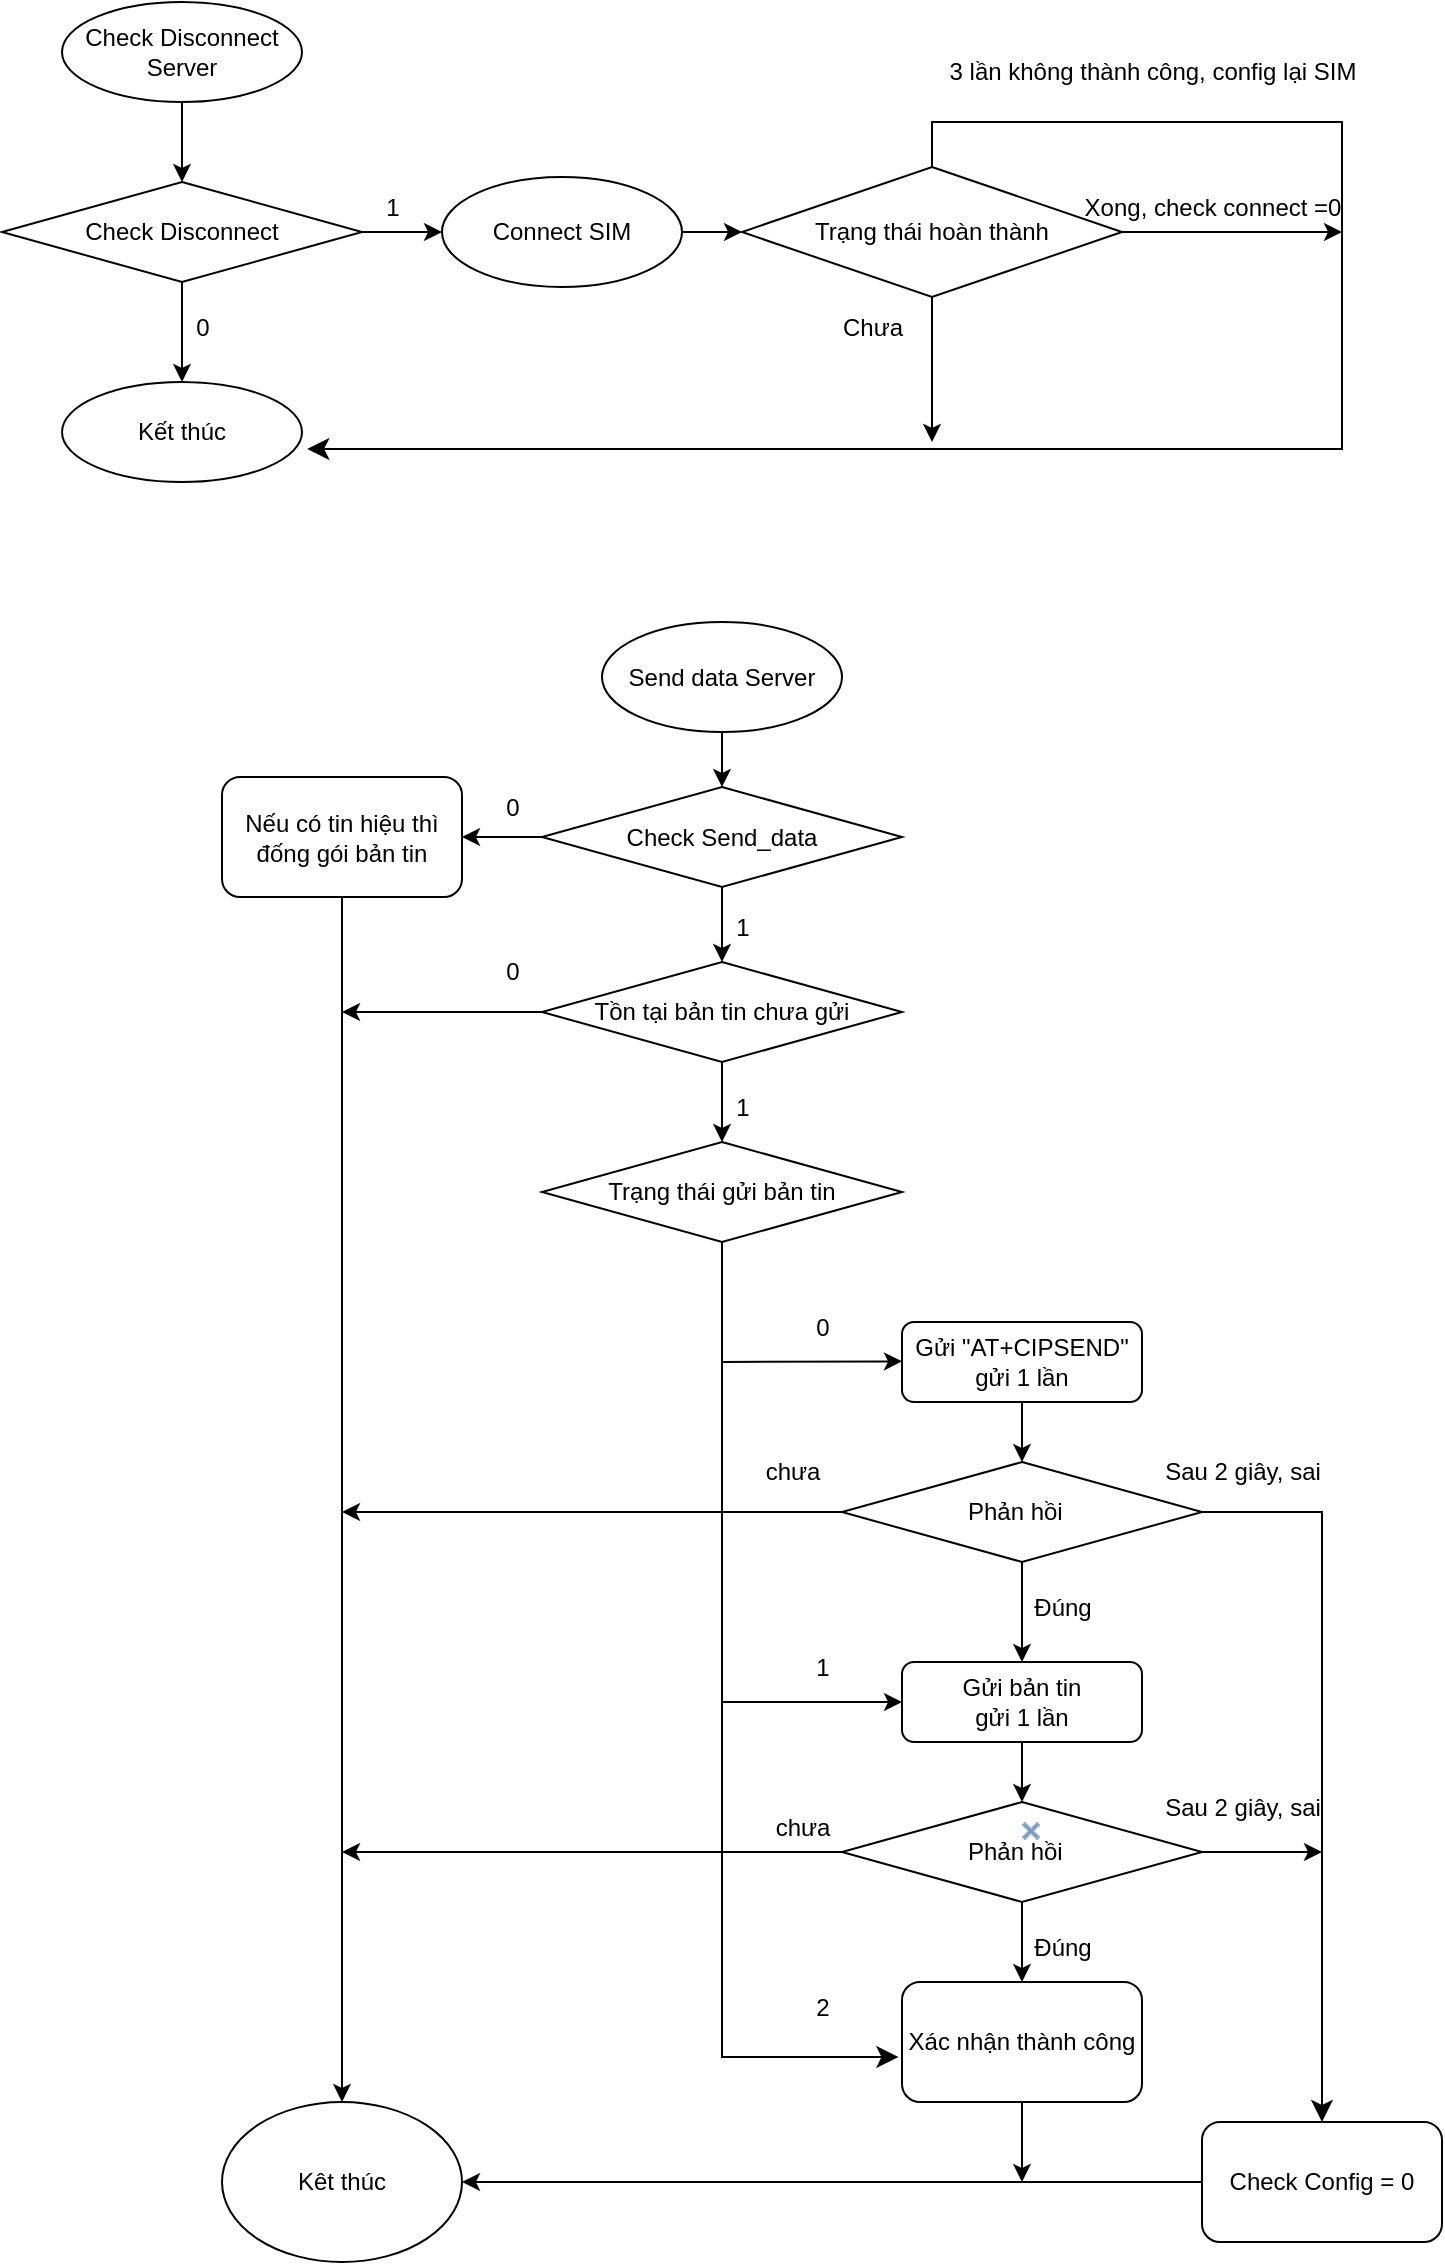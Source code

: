 <mxfile version="21.3.2" type="device">
  <diagram name="Trang-1" id="saQnZeD34IyyUcUkiqRI">
    <mxGraphModel dx="770" dy="483" grid="1" gridSize="10" guides="1" tooltips="1" connect="1" arrows="1" fold="1" page="1" pageScale="1" pageWidth="827" pageHeight="1169" math="0" shadow="0">
      <root>
        <mxCell id="0" />
        <mxCell id="1" parent="0" />
        <mxCell id="_6GzWwc_408e7fxmxOcH-1" value="Check Disconnect Server" style="ellipse;whiteSpace=wrap;html=1;" parent="1" vertex="1">
          <mxGeometry x="60" y="10" width="120" height="50" as="geometry" />
        </mxCell>
        <mxCell id="_6GzWwc_408e7fxmxOcH-2" value="Check Disconnect" style="rhombus;whiteSpace=wrap;html=1;" parent="1" vertex="1">
          <mxGeometry x="30" y="100" width="180" height="50" as="geometry" />
        </mxCell>
        <mxCell id="_6GzWwc_408e7fxmxOcH-4" value="Kết thúc" style="ellipse;whiteSpace=wrap;html=1;" parent="1" vertex="1">
          <mxGeometry x="60" y="200" width="120" height="50" as="geometry" />
        </mxCell>
        <mxCell id="_6GzWwc_408e7fxmxOcH-6" value="" style="edgeStyle=none;orthogonalLoop=1;jettySize=auto;html=1;rounded=0;exitX=0.5;exitY=1;exitDx=0;exitDy=0;entryX=0.5;entryY=0;entryDx=0;entryDy=0;" parent="1" source="_6GzWwc_408e7fxmxOcH-1" target="_6GzWwc_408e7fxmxOcH-2" edge="1">
          <mxGeometry width="100" relative="1" as="geometry">
            <mxPoint x="90" y="80" as="sourcePoint" />
            <mxPoint x="190" y="80" as="targetPoint" />
            <Array as="points" />
          </mxGeometry>
        </mxCell>
        <mxCell id="_6GzWwc_408e7fxmxOcH-7" value="" style="edgeStyle=none;orthogonalLoop=1;jettySize=auto;html=1;rounded=0;exitX=0.5;exitY=1;exitDx=0;exitDy=0;entryX=0.5;entryY=0;entryDx=0;entryDy=0;" parent="1" source="_6GzWwc_408e7fxmxOcH-2" target="_6GzWwc_408e7fxmxOcH-4" edge="1">
          <mxGeometry width="100" relative="1" as="geometry">
            <mxPoint x="90" y="180" as="sourcePoint" />
            <mxPoint x="190" y="180" as="targetPoint" />
            <Array as="points" />
          </mxGeometry>
        </mxCell>
        <mxCell id="_6GzWwc_408e7fxmxOcH-9" value="Connect SIM" style="ellipse;whiteSpace=wrap;html=1;" parent="1" vertex="1">
          <mxGeometry x="250" y="97.5" width="120" height="55" as="geometry" />
        </mxCell>
        <mxCell id="_6GzWwc_408e7fxmxOcH-10" value="" style="edgeStyle=none;orthogonalLoop=1;jettySize=auto;html=1;rounded=0;exitX=1;exitY=0.5;exitDx=0;exitDy=0;entryX=0;entryY=0.5;entryDx=0;entryDy=0;" parent="1" source="_6GzWwc_408e7fxmxOcH-2" target="_6GzWwc_408e7fxmxOcH-9" edge="1">
          <mxGeometry width="100" relative="1" as="geometry">
            <mxPoint x="170" y="150" as="sourcePoint" />
            <mxPoint x="270" y="150" as="targetPoint" />
            <Array as="points" />
          </mxGeometry>
        </mxCell>
        <mxCell id="_6GzWwc_408e7fxmxOcH-12" value="0" style="text;html=1;align=center;verticalAlign=middle;resizable=0;points=[];autosize=1;strokeColor=none;fillColor=none;" parent="1" vertex="1">
          <mxGeometry x="115" y="158" width="30" height="30" as="geometry" />
        </mxCell>
        <mxCell id="_6GzWwc_408e7fxmxOcH-13" value="1" style="text;html=1;align=center;verticalAlign=middle;resizable=0;points=[];autosize=1;strokeColor=none;fillColor=none;" parent="1" vertex="1">
          <mxGeometry x="210" y="97.5" width="30" height="30" as="geometry" />
        </mxCell>
        <mxCell id="_6GzWwc_408e7fxmxOcH-14" value="Send data Server" style="ellipse;whiteSpace=wrap;html=1;" parent="1" vertex="1">
          <mxGeometry x="330" y="320" width="120" height="55" as="geometry" />
        </mxCell>
        <mxCell id="_6GzWwc_408e7fxmxOcH-15" value="Check Send_data" style="rhombus;whiteSpace=wrap;html=1;" parent="1" vertex="1">
          <mxGeometry x="300" y="402.5" width="180" height="50" as="geometry" />
        </mxCell>
        <mxCell id="_6GzWwc_408e7fxmxOcH-16" value="" style="edgeStyle=none;orthogonalLoop=1;jettySize=auto;html=1;rounded=0;exitX=0.5;exitY=1;exitDx=0;exitDy=0;entryX=0.5;entryY=0;entryDx=0;entryDy=0;" parent="1" source="_6GzWwc_408e7fxmxOcH-14" target="_6GzWwc_408e7fxmxOcH-15" edge="1">
          <mxGeometry width="100" relative="1" as="geometry">
            <mxPoint x="380" y="385" as="sourcePoint" />
            <mxPoint x="480" y="385" as="targetPoint" />
            <Array as="points" />
          </mxGeometry>
        </mxCell>
        <mxCell id="_6GzWwc_408e7fxmxOcH-17" value="Nếu có tin hiệu thì đống gói bản tin" style="rounded=1;whiteSpace=wrap;html=1;" parent="1" vertex="1">
          <mxGeometry x="140" y="397.5" width="120" height="60" as="geometry" />
        </mxCell>
        <mxCell id="_6GzWwc_408e7fxmxOcH-19" value="" style="edgeStyle=none;orthogonalLoop=1;jettySize=auto;html=1;rounded=0;exitX=0;exitY=0.5;exitDx=0;exitDy=0;entryX=1;entryY=0.5;entryDx=0;entryDy=0;" parent="1" source="_6GzWwc_408e7fxmxOcH-15" target="_6GzWwc_408e7fxmxOcH-17" edge="1">
          <mxGeometry width="100" relative="1" as="geometry">
            <mxPoint x="270" y="480" as="sourcePoint" />
            <mxPoint x="370" y="480" as="targetPoint" />
            <Array as="points" />
          </mxGeometry>
        </mxCell>
        <mxCell id="_6GzWwc_408e7fxmxOcH-20" value="" style="edgeStyle=none;orthogonalLoop=1;jettySize=auto;html=1;rounded=0;exitX=0.5;exitY=1;exitDx=0;exitDy=0;" parent="1" source="_6GzWwc_408e7fxmxOcH-15" edge="1">
          <mxGeometry width="100" relative="1" as="geometry">
            <mxPoint x="350" y="520" as="sourcePoint" />
            <mxPoint x="390" y="490" as="targetPoint" />
            <Array as="points" />
          </mxGeometry>
        </mxCell>
        <mxCell id="_6GzWwc_408e7fxmxOcH-21" value="Tồn tại bản tin chưa gửi" style="rhombus;whiteSpace=wrap;html=1;" parent="1" vertex="1">
          <mxGeometry x="300" y="490" width="180" height="50" as="geometry" />
        </mxCell>
        <mxCell id="_6GzWwc_408e7fxmxOcH-23" value="Trạng thái gửi bản tin" style="rhombus;whiteSpace=wrap;html=1;" parent="1" vertex="1">
          <mxGeometry x="300" y="580" width="180" height="50" as="geometry" />
        </mxCell>
        <mxCell id="_6GzWwc_408e7fxmxOcH-24" value="Gửi &quot;AT+CIPSEND&quot;&lt;br&gt;gửi 1 lần" style="rounded=1;whiteSpace=wrap;html=1;" parent="1" vertex="1">
          <mxGeometry x="480" y="670" width="120" height="40" as="geometry" />
        </mxCell>
        <mxCell id="_6GzWwc_408e7fxmxOcH-26" value="Phản hồi&amp;nbsp;&amp;nbsp;" style="rhombus;whiteSpace=wrap;html=1;" parent="1" vertex="1">
          <mxGeometry x="450" y="740" width="180" height="50" as="geometry" />
        </mxCell>
        <mxCell id="_6GzWwc_408e7fxmxOcH-27" value="Gửi bản tin&lt;br&gt;gửi 1 lần" style="rounded=1;whiteSpace=wrap;html=1;" parent="1" vertex="1">
          <mxGeometry x="480" y="840" width="120" height="40" as="geometry" />
        </mxCell>
        <mxCell id="_6GzWwc_408e7fxmxOcH-28" value="Xác nhận thành công" style="rounded=1;whiteSpace=wrap;html=1;" parent="1" vertex="1">
          <mxGeometry x="480" y="1000" width="120" height="60" as="geometry" />
        </mxCell>
        <mxCell id="_6GzWwc_408e7fxmxOcH-29" value="Phản hồi&amp;nbsp;&amp;nbsp;" style="rhombus;whiteSpace=wrap;html=1;" parent="1" vertex="1">
          <mxGeometry x="450" y="910" width="180" height="50" as="geometry" />
        </mxCell>
        <mxCell id="_6GzWwc_408e7fxmxOcH-30" value="Kêt thúc" style="ellipse;whiteSpace=wrap;html=1;" parent="1" vertex="1">
          <mxGeometry x="140" y="1060" width="120" height="80" as="geometry" />
        </mxCell>
        <mxCell id="_6GzWwc_408e7fxmxOcH-31" value="" style="edgeStyle=none;orthogonalLoop=1;jettySize=auto;html=1;rounded=0;entryX=0.5;entryY=0;entryDx=0;entryDy=0;exitX=0.5;exitY=1;exitDx=0;exitDy=0;" parent="1" source="_6GzWwc_408e7fxmxOcH-17" target="_6GzWwc_408e7fxmxOcH-30" edge="1">
          <mxGeometry width="100" relative="1" as="geometry">
            <mxPoint x="150" y="730" as="sourcePoint" />
            <mxPoint x="250" y="730" as="targetPoint" />
            <Array as="points" />
          </mxGeometry>
        </mxCell>
        <mxCell id="_6GzWwc_408e7fxmxOcH-32" value="" style="edgeStyle=none;orthogonalLoop=1;jettySize=auto;html=1;rounded=0;exitX=0;exitY=0.5;exitDx=0;exitDy=0;" parent="1" source="_6GzWwc_408e7fxmxOcH-21" edge="1">
          <mxGeometry width="100" relative="1" as="geometry">
            <mxPoint x="190" y="510" as="sourcePoint" />
            <mxPoint x="200" y="515" as="targetPoint" />
            <Array as="points" />
          </mxGeometry>
        </mxCell>
        <mxCell id="_6GzWwc_408e7fxmxOcH-33" value="" style="edgeStyle=none;orthogonalLoop=1;jettySize=auto;html=1;rounded=0;exitX=0.5;exitY=1;exitDx=0;exitDy=0;entryX=0.5;entryY=0;entryDx=0;entryDy=0;" parent="1" source="_6GzWwc_408e7fxmxOcH-21" target="_6GzWwc_408e7fxmxOcH-23" edge="1">
          <mxGeometry width="100" relative="1" as="geometry">
            <mxPoint x="370" y="570" as="sourcePoint" />
            <mxPoint x="470" y="570" as="targetPoint" />
            <Array as="points" />
          </mxGeometry>
        </mxCell>
        <mxCell id="_6GzWwc_408e7fxmxOcH-34" value="" style="edgeStyle=segmentEdgeStyle;endArrow=classic;html=1;curved=0;rounded=0;endSize=8;startSize=8;sourcePerimeterSpacing=0;targetPerimeterSpacing=0;exitX=0.5;exitY=1;exitDx=0;exitDy=0;entryX=-0.015;entryY=0.625;entryDx=0;entryDy=0;entryPerimeter=0;" parent="1" source="_6GzWwc_408e7fxmxOcH-23" target="_6GzWwc_408e7fxmxOcH-28" edge="1">
          <mxGeometry width="100" relative="1" as="geometry">
            <mxPoint x="370" y="700" as="sourcePoint" />
            <mxPoint x="470" y="740" as="targetPoint" />
            <Array as="points">
              <mxPoint x="390" y="1037" />
            </Array>
          </mxGeometry>
        </mxCell>
        <mxCell id="_6GzWwc_408e7fxmxOcH-35" value="" style="edgeStyle=none;orthogonalLoop=1;jettySize=auto;html=1;rounded=0;" parent="1" edge="1">
          <mxGeometry width="100" relative="1" as="geometry">
            <mxPoint x="390" y="690" as="sourcePoint" />
            <mxPoint x="480" y="689.68" as="targetPoint" />
            <Array as="points" />
          </mxGeometry>
        </mxCell>
        <mxCell id="_6GzWwc_408e7fxmxOcH-36" value="" style="edgeStyle=none;orthogonalLoop=1;jettySize=auto;html=1;rounded=0;" parent="1" edge="1">
          <mxGeometry width="100" relative="1" as="geometry">
            <mxPoint x="390" y="860" as="sourcePoint" />
            <mxPoint x="480" y="860" as="targetPoint" />
            <Array as="points" />
          </mxGeometry>
        </mxCell>
        <mxCell id="_6GzWwc_408e7fxmxOcH-37" value="" style="edgeStyle=none;orthogonalLoop=1;jettySize=auto;html=1;rounded=0;exitX=0.5;exitY=1;exitDx=0;exitDy=0;entryX=0.5;entryY=0;entryDx=0;entryDy=0;" parent="1" source="_6GzWwc_408e7fxmxOcH-24" target="_6GzWwc_408e7fxmxOcH-26" edge="1">
          <mxGeometry width="100" relative="1" as="geometry">
            <mxPoint x="510" y="730" as="sourcePoint" />
            <mxPoint x="610" y="730" as="targetPoint" />
            <Array as="points" />
          </mxGeometry>
        </mxCell>
        <mxCell id="_6GzWwc_408e7fxmxOcH-38" value="" style="edgeStyle=none;orthogonalLoop=1;jettySize=auto;html=1;rounded=0;exitX=0.5;exitY=1;exitDx=0;exitDy=0;entryX=0.5;entryY=0;entryDx=0;entryDy=0;" parent="1" source="_6GzWwc_408e7fxmxOcH-26" target="_6GzWwc_408e7fxmxOcH-27" edge="1">
          <mxGeometry width="100" relative="1" as="geometry">
            <mxPoint x="490" y="810" as="sourcePoint" />
            <mxPoint x="590" y="810" as="targetPoint" />
            <Array as="points" />
          </mxGeometry>
        </mxCell>
        <mxCell id="_6GzWwc_408e7fxmxOcH-39" value="" style="edgeStyle=none;orthogonalLoop=1;jettySize=auto;html=1;rounded=0;exitX=0.5;exitY=1;exitDx=0;exitDy=0;entryX=0.5;entryY=0;entryDx=0;entryDy=0;" parent="1" source="_6GzWwc_408e7fxmxOcH-27" target="_6GzWwc_408e7fxmxOcH-29" edge="1">
          <mxGeometry width="100" relative="1" as="geometry">
            <mxPoint x="530" y="910" as="sourcePoint" />
            <mxPoint x="630" y="910" as="targetPoint" />
            <Array as="points" />
          </mxGeometry>
        </mxCell>
        <mxCell id="_6GzWwc_408e7fxmxOcH-40" value="" style="edgeStyle=none;orthogonalLoop=1;jettySize=auto;html=1;rounded=0;exitX=0.5;exitY=1;exitDx=0;exitDy=0;" parent="1" source="_6GzWwc_408e7fxmxOcH-29" target="_6GzWwc_408e7fxmxOcH-28" edge="1">
          <mxGeometry width="100" relative="1" as="geometry">
            <mxPoint x="520" y="980" as="sourcePoint" />
            <mxPoint x="620" y="980" as="targetPoint" />
            <Array as="points" />
          </mxGeometry>
        </mxCell>
        <mxCell id="_6GzWwc_408e7fxmxOcH-41" value="Đúng" style="text;html=1;align=center;verticalAlign=middle;resizable=0;points=[];autosize=1;strokeColor=none;fillColor=none;" parent="1" vertex="1">
          <mxGeometry x="535" y="798" width="50" height="30" as="geometry" />
        </mxCell>
        <mxCell id="_6GzWwc_408e7fxmxOcH-42" value="Đúng" style="text;html=1;align=center;verticalAlign=middle;resizable=0;points=[];autosize=1;strokeColor=none;fillColor=none;" parent="1" vertex="1">
          <mxGeometry x="535" y="968" width="50" height="30" as="geometry" />
        </mxCell>
        <mxCell id="_6GzWwc_408e7fxmxOcH-43" value="Check Config = 0" style="rounded=1;whiteSpace=wrap;html=1;" parent="1" vertex="1">
          <mxGeometry x="630" y="1070" width="120" height="60" as="geometry" />
        </mxCell>
        <mxCell id="_6GzWwc_408e7fxmxOcH-44" value="" style="edgeStyle=segmentEdgeStyle;endArrow=classic;html=1;curved=0;rounded=0;endSize=8;startSize=8;sourcePerimeterSpacing=0;targetPerimeterSpacing=0;entryX=0.5;entryY=0;entryDx=0;entryDy=0;exitX=1;exitY=0.5;exitDx=0;exitDy=0;" parent="1" source="_6GzWwc_408e7fxmxOcH-26" target="_6GzWwc_408e7fxmxOcH-43" edge="1">
          <mxGeometry width="100" relative="1" as="geometry">
            <mxPoint x="690" y="760" as="sourcePoint" />
            <mxPoint x="710" y="810" as="targetPoint" />
            <Array as="points">
              <mxPoint x="690" y="765" />
            </Array>
          </mxGeometry>
        </mxCell>
        <mxCell id="_6GzWwc_408e7fxmxOcH-45" value="" style="edgeStyle=none;orthogonalLoop=1;jettySize=auto;html=1;rounded=0;exitX=1;exitY=0.5;exitDx=0;exitDy=0;" parent="1" source="_6GzWwc_408e7fxmxOcH-29" edge="1">
          <mxGeometry width="100" relative="1" as="geometry">
            <mxPoint x="610" y="980" as="sourcePoint" />
            <mxPoint x="690" y="935" as="targetPoint" />
            <Array as="points" />
          </mxGeometry>
        </mxCell>
        <mxCell id="_6GzWwc_408e7fxmxOcH-46" value="Sau 2 giây, sai" style="text;html=1;align=center;verticalAlign=middle;resizable=0;points=[];autosize=1;strokeColor=none;fillColor=none;" parent="1" vertex="1">
          <mxGeometry x="600" y="730" width="100" height="30" as="geometry" />
        </mxCell>
        <mxCell id="_6GzWwc_408e7fxmxOcH-47" value="Sau 2 giây, sai" style="text;html=1;align=center;verticalAlign=middle;resizable=0;points=[];autosize=1;strokeColor=none;fillColor=none;" parent="1" vertex="1">
          <mxGeometry x="600" y="898" width="100" height="30" as="geometry" />
        </mxCell>
        <mxCell id="_6GzWwc_408e7fxmxOcH-48" value="" style="edgeStyle=none;orthogonalLoop=1;jettySize=auto;html=1;rounded=0;exitX=0;exitY=0.5;exitDx=0;exitDy=0;" parent="1" source="_6GzWwc_408e7fxmxOcH-43" target="_6GzWwc_408e7fxmxOcH-30" edge="1">
          <mxGeometry width="100" relative="1" as="geometry">
            <mxPoint x="260" y="1100" as="sourcePoint" />
            <mxPoint x="360" y="1100" as="targetPoint" />
            <Array as="points" />
          </mxGeometry>
        </mxCell>
        <mxCell id="_6GzWwc_408e7fxmxOcH-49" value="0" style="text;html=1;align=center;verticalAlign=middle;resizable=0;points=[];autosize=1;strokeColor=none;fillColor=none;" parent="1" vertex="1">
          <mxGeometry x="425" y="658" width="30" height="30" as="geometry" />
        </mxCell>
        <mxCell id="_6GzWwc_408e7fxmxOcH-50" value="1" style="text;html=1;align=center;verticalAlign=middle;resizable=0;points=[];autosize=1;strokeColor=none;fillColor=none;" parent="1" vertex="1">
          <mxGeometry x="425" y="828" width="30" height="30" as="geometry" />
        </mxCell>
        <mxCell id="_6GzWwc_408e7fxmxOcH-51" value="2" style="text;html=1;align=center;verticalAlign=middle;resizable=0;points=[];autosize=1;strokeColor=none;fillColor=none;" parent="1" vertex="1">
          <mxGeometry x="425" y="998" width="30" height="30" as="geometry" />
        </mxCell>
        <mxCell id="_6GzWwc_408e7fxmxOcH-52" value="" style="edgeStyle=none;orthogonalLoop=1;jettySize=auto;html=1;rounded=0;exitX=0.5;exitY=1;exitDx=0;exitDy=0;" parent="1" source="_6GzWwc_408e7fxmxOcH-28" edge="1">
          <mxGeometry width="100" relative="1" as="geometry">
            <mxPoint x="480" y="1080" as="sourcePoint" />
            <mxPoint x="540" y="1100" as="targetPoint" />
            <Array as="points" />
          </mxGeometry>
        </mxCell>
        <mxCell id="_6GzWwc_408e7fxmxOcH-53" value="" style="edgeStyle=none;orthogonalLoop=1;jettySize=auto;html=1;rounded=0;exitX=0;exitY=0.5;exitDx=0;exitDy=0;" parent="1" source="_6GzWwc_408e7fxmxOcH-26" edge="1">
          <mxGeometry width="100" relative="1" as="geometry">
            <mxPoint x="280" y="800" as="sourcePoint" />
            <mxPoint x="200" y="765" as="targetPoint" />
            <Array as="points" />
          </mxGeometry>
        </mxCell>
        <mxCell id="_6GzWwc_408e7fxmxOcH-54" value="" style="edgeStyle=none;orthogonalLoop=1;jettySize=auto;html=1;rounded=0;exitX=0;exitY=0.5;exitDx=0;exitDy=0;" parent="1" source="_6GzWwc_408e7fxmxOcH-29" edge="1">
          <mxGeometry width="100" relative="1" as="geometry">
            <mxPoint x="280" y="990" as="sourcePoint" />
            <mxPoint x="200" y="935" as="targetPoint" />
            <Array as="points" />
          </mxGeometry>
        </mxCell>
        <mxCell id="_6GzWwc_408e7fxmxOcH-55" value="chưa" style="text;html=1;align=center;verticalAlign=middle;resizable=0;points=[];autosize=1;strokeColor=none;fillColor=none;" parent="1" vertex="1">
          <mxGeometry x="400" y="730" width="50" height="30" as="geometry" />
        </mxCell>
        <mxCell id="_6GzWwc_408e7fxmxOcH-56" value="chưa" style="text;html=1;align=center;verticalAlign=middle;resizable=0;points=[];autosize=1;strokeColor=none;fillColor=none;" parent="1" vertex="1">
          <mxGeometry x="405" y="908" width="50" height="30" as="geometry" />
        </mxCell>
        <mxCell id="_6GzWwc_408e7fxmxOcH-57" value="0" style="text;html=1;align=center;verticalAlign=middle;resizable=0;points=[];autosize=1;strokeColor=none;fillColor=none;" parent="1" vertex="1">
          <mxGeometry x="270" y="397.5" width="30" height="30" as="geometry" />
        </mxCell>
        <mxCell id="_6GzWwc_408e7fxmxOcH-58" value="1" style="text;html=1;align=center;verticalAlign=middle;resizable=0;points=[];autosize=1;strokeColor=none;fillColor=none;" parent="1" vertex="1">
          <mxGeometry x="385" y="458" width="30" height="30" as="geometry" />
        </mxCell>
        <mxCell id="_6GzWwc_408e7fxmxOcH-59" value="0" style="text;html=1;align=center;verticalAlign=middle;resizable=0;points=[];autosize=1;strokeColor=none;fillColor=none;" parent="1" vertex="1">
          <mxGeometry x="270" y="480" width="30" height="30" as="geometry" />
        </mxCell>
        <mxCell id="_6GzWwc_408e7fxmxOcH-60" value="1" style="text;html=1;align=center;verticalAlign=middle;resizable=0;points=[];autosize=1;strokeColor=none;fillColor=none;" parent="1" vertex="1">
          <mxGeometry x="385" y="548" width="30" height="30" as="geometry" />
        </mxCell>
        <mxCell id="t7ZzBam0Q9vfFdZdT5Y4-1" value="" style="shape=image;verticalLabelPosition=bottom;labelBackgroundColor=default;verticalAlign=top;aspect=fixed;imageAspect=0;image=data:image/png,iVBORw0KGgoAAAANSUhEUgAAAAkAAAAJAQMAAADaX5RTAAAABlBMVEV7mr3///+wksspAAAAAnRSTlP/AOW3MEoAAAAdSURBVAgdY9jXwCDDwNDRwHCwgeExmASygSL7GgB12QiqNHZZIwAAAABJRU5ErkJggg==;" vertex="1" parent="1">
          <mxGeometry x="540" y="920" width="9" height="9" as="geometry" />
        </mxCell>
        <mxCell id="t7ZzBam0Q9vfFdZdT5Y4-2" value="Trạng thái hoàn thành" style="rhombus;whiteSpace=wrap;html=1;" vertex="1" parent="1">
          <mxGeometry x="400" y="92.5" width="190" height="65" as="geometry" />
        </mxCell>
        <mxCell id="t7ZzBam0Q9vfFdZdT5Y4-3" value="" style="edgeStyle=none;orthogonalLoop=1;jettySize=auto;html=1;rounded=0;exitX=1;exitY=0.5;exitDx=0;exitDy=0;entryX=0;entryY=0.5;entryDx=0;entryDy=0;" edge="1" parent="1" source="_6GzWwc_408e7fxmxOcH-9" target="t7ZzBam0Q9vfFdZdT5Y4-2">
          <mxGeometry width="100" relative="1" as="geometry">
            <mxPoint x="350" y="170" as="sourcePoint" />
            <mxPoint x="450" y="170" as="targetPoint" />
            <Array as="points" />
          </mxGeometry>
        </mxCell>
        <mxCell id="t7ZzBam0Q9vfFdZdT5Y4-6" value="" style="edgeStyle=segmentEdgeStyle;endArrow=classic;html=1;curved=0;rounded=0;endSize=8;startSize=8;sourcePerimeterSpacing=0;targetPerimeterSpacing=0;exitX=0.5;exitY=0;exitDx=0;exitDy=0;entryX=1.022;entryY=0.669;entryDx=0;entryDy=0;entryPerimeter=0;" edge="1" parent="1" source="t7ZzBam0Q9vfFdZdT5Y4-2" target="_6GzWwc_408e7fxmxOcH-4">
          <mxGeometry width="100" relative="1" as="geometry">
            <mxPoint x="500" y="90" as="sourcePoint" />
            <mxPoint x="650" y="240" as="targetPoint" />
            <Array as="points">
              <mxPoint x="495" y="70" />
              <mxPoint x="700" y="70" />
              <mxPoint x="700" y="234" />
            </Array>
          </mxGeometry>
        </mxCell>
        <mxCell id="t7ZzBam0Q9vfFdZdT5Y4-8" value="" style="edgeStyle=none;orthogonalLoop=1;jettySize=auto;html=1;rounded=0;exitX=0.5;exitY=1;exitDx=0;exitDy=0;" edge="1" parent="1" source="t7ZzBam0Q9vfFdZdT5Y4-2">
          <mxGeometry width="100" relative="1" as="geometry">
            <mxPoint x="500" y="200" as="sourcePoint" />
            <mxPoint x="495" y="230" as="targetPoint" />
            <Array as="points" />
          </mxGeometry>
        </mxCell>
        <mxCell id="t7ZzBam0Q9vfFdZdT5Y4-9" value="Chưa" style="text;html=1;align=center;verticalAlign=middle;resizable=0;points=[];autosize=1;strokeColor=none;fillColor=none;" vertex="1" parent="1">
          <mxGeometry x="440" y="158" width="50" height="30" as="geometry" />
        </mxCell>
        <mxCell id="t7ZzBam0Q9vfFdZdT5Y4-10" value="3 lần không thành công, config lại SIM" style="text;html=1;align=center;verticalAlign=middle;resizable=0;points=[];autosize=1;strokeColor=none;fillColor=none;" vertex="1" parent="1">
          <mxGeometry x="490" y="30" width="230" height="30" as="geometry" />
        </mxCell>
        <mxCell id="t7ZzBam0Q9vfFdZdT5Y4-11" value="" style="edgeStyle=none;orthogonalLoop=1;jettySize=auto;html=1;rounded=0;exitX=1;exitY=0.5;exitDx=0;exitDy=0;" edge="1" parent="1" source="t7ZzBam0Q9vfFdZdT5Y4-2">
          <mxGeometry width="100" relative="1" as="geometry">
            <mxPoint x="570" y="170" as="sourcePoint" />
            <mxPoint x="700" y="125" as="targetPoint" />
            <Array as="points" />
          </mxGeometry>
        </mxCell>
        <mxCell id="t7ZzBam0Q9vfFdZdT5Y4-12" value="Xong, check connect =0" style="text;html=1;align=center;verticalAlign=middle;resizable=0;points=[];autosize=1;strokeColor=none;fillColor=none;" vertex="1" parent="1">
          <mxGeometry x="560" y="97.5" width="150" height="30" as="geometry" />
        </mxCell>
      </root>
    </mxGraphModel>
  </diagram>
</mxfile>

